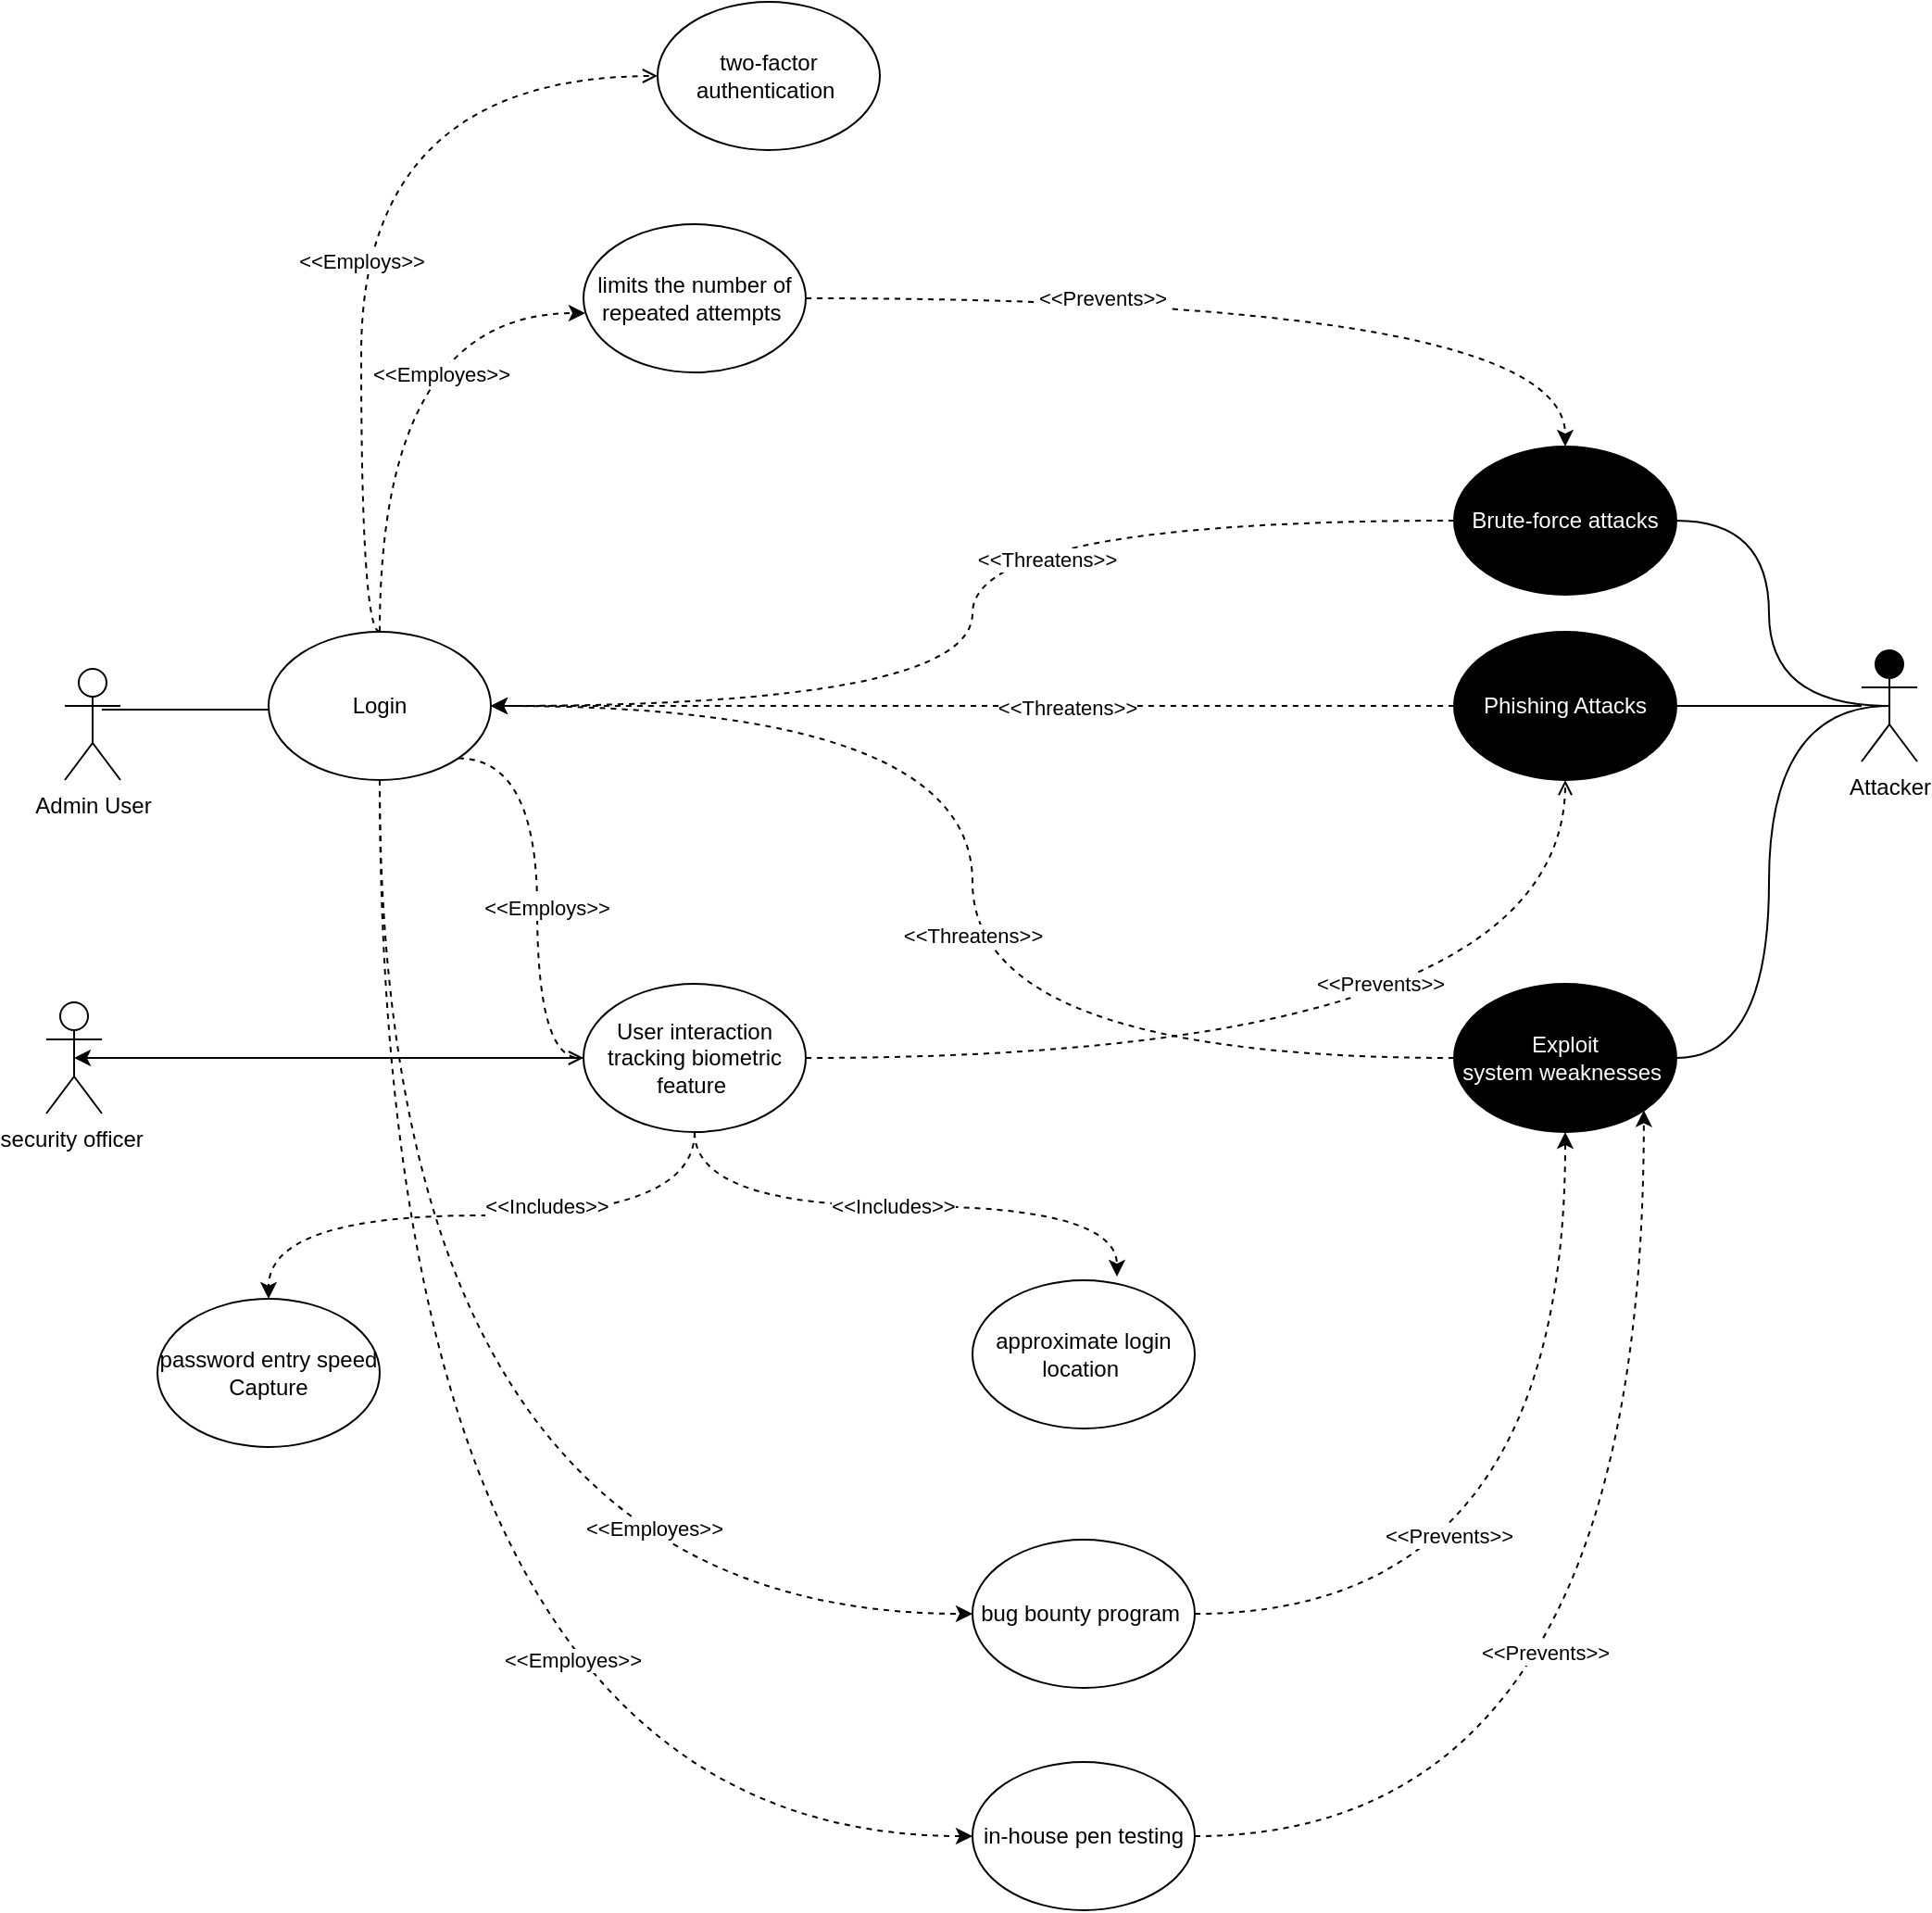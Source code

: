 <mxfile version="22.1.9" type="github">
  <diagram name="Page-1" id="T9zdmiond6JhiQj3uHd5">
    <mxGraphModel dx="1434" dy="1858" grid="1" gridSize="10" guides="1" tooltips="1" connect="1" arrows="1" fold="1" page="1" pageScale="1" pageWidth="850" pageHeight="1100" math="0" shadow="0">
      <root>
        <mxCell id="0" />
        <mxCell id="1" parent="0" />
        <mxCell id="Tg4liNHaS1vQK-Uu6dx9-2" value="security officer&amp;nbsp;" style="shape=umlActor;verticalLabelPosition=bottom;verticalAlign=top;html=1;outlineConnect=0;fillColor=#FFFFFF;" vertex="1" parent="1">
          <mxGeometry x="80" y="370" width="30" height="60" as="geometry" />
        </mxCell>
        <mxCell id="Tg4liNHaS1vQK-Uu6dx9-3" value="" style="endArrow=none;html=1;" edge="1" parent="1">
          <mxGeometry width="50" height="50" relative="1" as="geometry">
            <mxPoint x="110" y="212" as="sourcePoint" />
            <mxPoint x="200" y="212" as="targetPoint" />
          </mxGeometry>
        </mxCell>
        <mxCell id="Tg4liNHaS1vQK-Uu6dx9-4" style="edgeStyle=orthogonalEdgeStyle;rounded=1;orthogonalLoop=1;jettySize=auto;html=1;entryX=0;entryY=0.5;entryDx=0;entryDy=0;dashed=1;strokeWidth=1;endFill=0;endArrow=open;curved=1;exitX=0.5;exitY=0;exitDx=0;exitDy=0;" edge="1" parent="1" source="Tg4liNHaS1vQK-Uu6dx9-10" target="Tg4liNHaS1vQK-Uu6dx9-16">
          <mxGeometry relative="1" as="geometry">
            <Array as="points">
              <mxPoint x="250" y="170" />
              <mxPoint x="250" y="-130" />
            </Array>
          </mxGeometry>
        </mxCell>
        <mxCell id="Tg4liNHaS1vQK-Uu6dx9-5" value="&amp;lt;&amp;lt;Employs&amp;gt;&amp;gt;" style="edgeLabel;html=1;align=center;verticalAlign=middle;resizable=0;points=[];" vertex="1" connectable="0" parent="Tg4liNHaS1vQK-Uu6dx9-4">
          <mxGeometry x="-0.351" y="-26" relative="1" as="geometry">
            <mxPoint x="-26" y="-58" as="offset" />
          </mxGeometry>
        </mxCell>
        <mxCell id="Tg4liNHaS1vQK-Uu6dx9-6" style="edgeStyle=orthogonalEdgeStyle;orthogonalLoop=1;jettySize=auto;html=1;exitX=0.5;exitY=1;exitDx=0;exitDy=0;entryX=0;entryY=0.5;entryDx=0;entryDy=0;curved=1;dashed=1;" edge="1" parent="1" source="Tg4liNHaS1vQK-Uu6dx9-10" target="Tg4liNHaS1vQK-Uu6dx9-45">
          <mxGeometry relative="1" as="geometry" />
        </mxCell>
        <mxCell id="Tg4liNHaS1vQK-Uu6dx9-7" value="&amp;lt;&amp;lt;Employes&amp;gt;&amp;gt;" style="edgeLabel;html=1;align=center;verticalAlign=middle;resizable=0;points=[];" vertex="1" connectable="0" parent="Tg4liNHaS1vQK-Uu6dx9-6">
          <mxGeometry x="0.553" y="46" relative="1" as="geometry">
            <mxPoint as="offset" />
          </mxGeometry>
        </mxCell>
        <mxCell id="Tg4liNHaS1vQK-Uu6dx9-8" style="edgeStyle=orthogonalEdgeStyle;orthogonalLoop=1;jettySize=auto;html=1;exitX=0.5;exitY=1;exitDx=0;exitDy=0;entryX=0;entryY=0.5;entryDx=0;entryDy=0;curved=1;dashed=1;" edge="1" parent="1" source="Tg4liNHaS1vQK-Uu6dx9-10" target="Tg4liNHaS1vQK-Uu6dx9-48">
          <mxGeometry relative="1" as="geometry" />
        </mxCell>
        <mxCell id="Tg4liNHaS1vQK-Uu6dx9-9" value="&amp;lt;&amp;lt;Employes&amp;gt;&amp;gt;" style="edgeLabel;html=1;align=center;verticalAlign=middle;resizable=0;points=[];" vertex="1" connectable="0" parent="Tg4liNHaS1vQK-Uu6dx9-8">
          <mxGeometry x="0.513" y="95" relative="1" as="geometry">
            <mxPoint as="offset" />
          </mxGeometry>
        </mxCell>
        <mxCell id="Tg4liNHaS1vQK-Uu6dx9-10" value="Login" style="ellipse;whiteSpace=wrap;html=1;fillColor=#FFFFFF;" vertex="1" parent="1">
          <mxGeometry x="200" y="170" width="120" height="80" as="geometry" />
        </mxCell>
        <mxCell id="Tg4liNHaS1vQK-Uu6dx9-11" style="edgeStyle=orthogonalEdgeStyle;orthogonalLoop=1;jettySize=auto;html=1;exitX=0.5;exitY=1;exitDx=0;exitDy=0;entryX=0.5;entryY=0;entryDx=0;entryDy=0;curved=1;dashed=1;" edge="1" parent="1" source="Tg4liNHaS1vQK-Uu6dx9-13" target="Tg4liNHaS1vQK-Uu6dx9-26">
          <mxGeometry relative="1" as="geometry" />
        </mxCell>
        <mxCell id="Tg4liNHaS1vQK-Uu6dx9-12" value="&amp;lt;&amp;lt;Includes&amp;gt;&amp;gt;" style="edgeLabel;html=1;align=center;verticalAlign=middle;resizable=0;points=[];" vertex="1" connectable="0" parent="Tg4liNHaS1vQK-Uu6dx9-11">
          <mxGeometry x="0.15" y="-3" relative="1" as="geometry">
            <mxPoint x="59" y="-2" as="offset" />
          </mxGeometry>
        </mxCell>
        <mxCell id="Tg4liNHaS1vQK-Uu6dx9-13" value="User interaction&lt;br/&gt;tracking biometric feature&amp;nbsp;" style="ellipse;whiteSpace=wrap;html=1;fillColor=#FFFFFF;" vertex="1" parent="1">
          <mxGeometry x="370" y="360" width="120" height="80" as="geometry" />
        </mxCell>
        <mxCell id="Tg4liNHaS1vQK-Uu6dx9-14" value="" style="endArrow=open;dashed=1;html=1;entryX=0;entryY=0.5;entryDx=0;entryDy=0;edgeStyle=orthogonalEdgeStyle;curved=1;endFill=0;strokeWidth=1;exitX=1;exitY=1;exitDx=0;exitDy=0;" edge="1" parent="1" source="Tg4liNHaS1vQK-Uu6dx9-10" target="Tg4liNHaS1vQK-Uu6dx9-13">
          <mxGeometry width="50" height="50" relative="1" as="geometry">
            <mxPoint x="180" y="340" as="sourcePoint" />
            <mxPoint x="170" y="320" as="targetPoint" />
          </mxGeometry>
        </mxCell>
        <mxCell id="Tg4liNHaS1vQK-Uu6dx9-15" value="&amp;lt;&amp;lt;Employs&amp;gt;&amp;gt;" style="edgeLabel;html=1;align=center;verticalAlign=middle;resizable=0;points=[];" vertex="1" connectable="0" parent="Tg4liNHaS1vQK-Uu6dx9-14">
          <mxGeometry x="0.165" y="21" relative="1" as="geometry">
            <mxPoint x="-16" y="-10" as="offset" />
          </mxGeometry>
        </mxCell>
        <mxCell id="Tg4liNHaS1vQK-Uu6dx9-16" value="two-factor&lt;br/&gt;authentication&amp;nbsp;" style="ellipse;whiteSpace=wrap;html=1;" vertex="1" parent="1">
          <mxGeometry x="410" y="-170" width="120" height="80" as="geometry" />
        </mxCell>
        <mxCell id="Tg4liNHaS1vQK-Uu6dx9-17" style="edgeStyle=orthogonalEdgeStyle;rounded=0;orthogonalLoop=1;jettySize=auto;html=1;entryX=1;entryY=0.5;entryDx=0;entryDy=0;endArrow=none;endFill=0;" edge="1" parent="1" source="Tg4liNHaS1vQK-Uu6dx9-20">
          <mxGeometry relative="1" as="geometry">
            <mxPoint x="960" y="210" as="targetPoint" />
          </mxGeometry>
        </mxCell>
        <mxCell id="Tg4liNHaS1vQK-Uu6dx9-18" style="edgeStyle=orthogonalEdgeStyle;orthogonalLoop=1;jettySize=auto;html=1;exitX=0.5;exitY=0.5;exitDx=0;exitDy=0;exitPerimeter=0;entryX=1;entryY=0.5;entryDx=0;entryDy=0;curved=1;endArrow=none;endFill=0;" edge="1" parent="1" source="Tg4liNHaS1vQK-Uu6dx9-20" target="Tg4liNHaS1vQK-Uu6dx9-34">
          <mxGeometry relative="1" as="geometry" />
        </mxCell>
        <mxCell id="Tg4liNHaS1vQK-Uu6dx9-19" style="edgeStyle=orthogonalEdgeStyle;orthogonalLoop=1;jettySize=auto;html=1;exitX=0.5;exitY=0.5;exitDx=0;exitDy=0;exitPerimeter=0;entryX=1;entryY=0.5;entryDx=0;entryDy=0;curved=1;endArrow=none;endFill=0;" edge="1" parent="1" source="Tg4liNHaS1vQK-Uu6dx9-20" target="Tg4liNHaS1vQK-Uu6dx9-42">
          <mxGeometry relative="1" as="geometry" />
        </mxCell>
        <mxCell id="Tg4liNHaS1vQK-Uu6dx9-20" value="Attacker" style="shape=umlActor;verticalLabelPosition=bottom;verticalAlign=top;html=1;outlineConnect=0;fillColor=#000000;" vertex="1" parent="1">
          <mxGeometry x="1060" y="180" width="30" height="60" as="geometry" />
        </mxCell>
        <mxCell id="Tg4liNHaS1vQK-Uu6dx9-21" style="edgeStyle=orthogonalEdgeStyle;curved=1;rounded=0;orthogonalLoop=1;jettySize=auto;html=1;entryX=1;entryY=0.5;entryDx=0;entryDy=0;dashed=1;endArrow=open;endFill=0;strokeWidth=1;" edge="1" parent="1" source="Tg4liNHaS1vQK-Uu6dx9-23">
          <mxGeometry relative="1" as="geometry">
            <mxPoint x="320" y="210" as="targetPoint" />
          </mxGeometry>
        </mxCell>
        <mxCell id="Tg4liNHaS1vQK-Uu6dx9-22" value="&amp;lt;&amp;lt;Threatens&amp;gt;&amp;gt;" style="edgeLabel;html=1;align=center;verticalAlign=middle;resizable=0;points=[];" vertex="1" connectable="0" parent="Tg4liNHaS1vQK-Uu6dx9-21">
          <mxGeometry x="0.114" y="1" relative="1" as="geometry">
            <mxPoint x="80" y="-1" as="offset" />
          </mxGeometry>
        </mxCell>
        <mxCell id="Tg4liNHaS1vQK-Uu6dx9-23" value="Phishing Attacks" style="ellipse;whiteSpace=wrap;html=1;fillColor=#000000;fontColor=#FFFFFF;" vertex="1" parent="1">
          <mxGeometry x="840" y="170" width="120" height="80" as="geometry" />
        </mxCell>
        <mxCell id="Tg4liNHaS1vQK-Uu6dx9-24" style="edgeStyle=orthogonalEdgeStyle;curved=1;rounded=0;orthogonalLoop=1;jettySize=auto;html=1;dashed=1;endArrow=open;endFill=0;strokeWidth=1;exitX=1;exitY=0.5;exitDx=0;exitDy=0;entryX=0.5;entryY=1;entryDx=0;entryDy=0;" edge="1" parent="1" source="Tg4liNHaS1vQK-Uu6dx9-13" target="Tg4liNHaS1vQK-Uu6dx9-23">
          <mxGeometry relative="1" as="geometry">
            <mxPoint x="430" y="280" as="targetPoint" />
            <mxPoint x="440" y="350" as="sourcePoint" />
          </mxGeometry>
        </mxCell>
        <mxCell id="Tg4liNHaS1vQK-Uu6dx9-25" value="&amp;lt;&amp;lt;Prevents&amp;gt;&amp;gt;" style="edgeLabel;html=1;align=center;verticalAlign=middle;resizable=0;points=[];" vertex="1" connectable="0" parent="Tg4liNHaS1vQK-Uu6dx9-24">
          <mxGeometry x="-0.229" y="23" relative="1" as="geometry">
            <mxPoint x="94" y="-17" as="offset" />
          </mxGeometry>
        </mxCell>
        <mxCell id="Tg4liNHaS1vQK-Uu6dx9-26" value="password entry speed Capture" style="ellipse;whiteSpace=wrap;html=1;fillColor=#FFFFFF;" vertex="1" parent="1">
          <mxGeometry x="140" y="530" width="120" height="80" as="geometry" />
        </mxCell>
        <mxCell id="Tg4liNHaS1vQK-Uu6dx9-27" value="approximate login location&amp;nbsp;" style="ellipse;whiteSpace=wrap;html=1;fillColor=#FFFFFF;" vertex="1" parent="1">
          <mxGeometry x="580" y="520" width="120" height="80" as="geometry" />
        </mxCell>
        <mxCell id="Tg4liNHaS1vQK-Uu6dx9-28" style="edgeStyle=orthogonalEdgeStyle;orthogonalLoop=1;jettySize=auto;html=1;exitX=0.5;exitY=1;exitDx=0;exitDy=0;entryX=0.65;entryY=-0.025;entryDx=0;entryDy=0;entryPerimeter=0;curved=1;dashed=1;" edge="1" parent="1" source="Tg4liNHaS1vQK-Uu6dx9-13" target="Tg4liNHaS1vQK-Uu6dx9-27">
          <mxGeometry relative="1" as="geometry" />
        </mxCell>
        <mxCell id="Tg4liNHaS1vQK-Uu6dx9-29" value="&amp;lt;&amp;lt;Includes&amp;gt;&amp;gt;" style="edgeLabel;html=1;align=center;verticalAlign=middle;resizable=0;points=[];" vertex="1" connectable="0" parent="Tg4liNHaS1vQK-Uu6dx9-28">
          <mxGeometry x="-0.042" relative="1" as="geometry">
            <mxPoint as="offset" />
          </mxGeometry>
        </mxCell>
        <mxCell id="Tg4liNHaS1vQK-Uu6dx9-30" value="Admin User" style="shape=umlActor;verticalLabelPosition=bottom;verticalAlign=top;html=1;outlineConnect=0;fillColor=#FFFFFF;" vertex="1" parent="1">
          <mxGeometry x="90" y="190" width="30" height="60" as="geometry" />
        </mxCell>
        <mxCell id="Tg4liNHaS1vQK-Uu6dx9-31" style="edgeStyle=orthogonalEdgeStyle;orthogonalLoop=1;jettySize=auto;html=1;exitX=0;exitY=0.5;exitDx=0;exitDy=0;entryX=0.5;entryY=0.5;entryDx=0;entryDy=0;entryPerimeter=0;curved=1;" edge="1" parent="1" source="Tg4liNHaS1vQK-Uu6dx9-13" target="Tg4liNHaS1vQK-Uu6dx9-2">
          <mxGeometry relative="1" as="geometry" />
        </mxCell>
        <mxCell id="Tg4liNHaS1vQK-Uu6dx9-32" style="edgeStyle=orthogonalEdgeStyle;orthogonalLoop=1;jettySize=auto;html=1;exitX=0;exitY=0.5;exitDx=0;exitDy=0;entryX=1;entryY=0.5;entryDx=0;entryDy=0;curved=1;dashed=1;" edge="1" parent="1" source="Tg4liNHaS1vQK-Uu6dx9-34" target="Tg4liNHaS1vQK-Uu6dx9-10">
          <mxGeometry relative="1" as="geometry" />
        </mxCell>
        <mxCell id="Tg4liNHaS1vQK-Uu6dx9-33" value="&amp;lt;&amp;lt;Threatens&amp;gt;&amp;gt;" style="edgeLabel;html=1;align=center;verticalAlign=middle;resizable=0;points=[];" vertex="1" connectable="0" parent="Tg4liNHaS1vQK-Uu6dx9-32">
          <mxGeometry x="-0.131" y="14" relative="1" as="geometry">
            <mxPoint x="26" y="11" as="offset" />
          </mxGeometry>
        </mxCell>
        <mxCell id="Tg4liNHaS1vQK-Uu6dx9-34" value="Brute-force attacks" style="ellipse;whiteSpace=wrap;html=1;fillColor=#000000;fontColor=#FFFFFF;" vertex="1" parent="1">
          <mxGeometry x="840" y="70" width="120" height="80" as="geometry" />
        </mxCell>
        <mxCell id="Tg4liNHaS1vQK-Uu6dx9-35" style="edgeStyle=orthogonalEdgeStyle;orthogonalLoop=1;jettySize=auto;html=1;exitX=1;exitY=0.5;exitDx=0;exitDy=0;entryX=0.5;entryY=0;entryDx=0;entryDy=0;curved=1;dashed=1;" edge="1" parent="1" source="Tg4liNHaS1vQK-Uu6dx9-37" target="Tg4liNHaS1vQK-Uu6dx9-34">
          <mxGeometry relative="1" as="geometry" />
        </mxCell>
        <mxCell id="Tg4liNHaS1vQK-Uu6dx9-36" value="&amp;lt;&amp;lt;Prevents&amp;gt;&amp;gt;" style="edgeLabel;html=1;align=center;verticalAlign=middle;resizable=0;points=[];" vertex="1" connectable="0" parent="Tg4liNHaS1vQK-Uu6dx9-35">
          <mxGeometry x="-0.171" y="-12" relative="1" as="geometry">
            <mxPoint x="-43" y="-12" as="offset" />
          </mxGeometry>
        </mxCell>
        <mxCell id="Tg4liNHaS1vQK-Uu6dx9-37" value="limits the number of repeated attempts&amp;nbsp;" style="ellipse;whiteSpace=wrap;html=1;" vertex="1" parent="1">
          <mxGeometry x="370" y="-50" width="120" height="80" as="geometry" />
        </mxCell>
        <mxCell id="Tg4liNHaS1vQK-Uu6dx9-38" style="edgeStyle=orthogonalEdgeStyle;orthogonalLoop=1;jettySize=auto;html=1;exitX=0.5;exitY=0;exitDx=0;exitDy=0;entryX=0.008;entryY=0.6;entryDx=0;entryDy=0;entryPerimeter=0;curved=1;dashed=1;" edge="1" parent="1" source="Tg4liNHaS1vQK-Uu6dx9-10" target="Tg4liNHaS1vQK-Uu6dx9-37">
          <mxGeometry relative="1" as="geometry" />
        </mxCell>
        <mxCell id="Tg4liNHaS1vQK-Uu6dx9-39" value="&amp;lt;&amp;lt;Employes&amp;gt;&amp;gt;" style="edgeLabel;html=1;align=center;verticalAlign=middle;resizable=0;points=[];" vertex="1" connectable="0" parent="Tg4liNHaS1vQK-Uu6dx9-38">
          <mxGeometry x="-0.246" y="-33" relative="1" as="geometry">
            <mxPoint y="-33" as="offset" />
          </mxGeometry>
        </mxCell>
        <mxCell id="Tg4liNHaS1vQK-Uu6dx9-40" style="edgeStyle=orthogonalEdgeStyle;orthogonalLoop=1;jettySize=auto;html=1;exitX=0;exitY=0.5;exitDx=0;exitDy=0;entryX=1;entryY=0.5;entryDx=0;entryDy=0;curved=1;dashed=1;" edge="1" parent="1" source="Tg4liNHaS1vQK-Uu6dx9-42" target="Tg4liNHaS1vQK-Uu6dx9-10">
          <mxGeometry relative="1" as="geometry" />
        </mxCell>
        <mxCell id="Tg4liNHaS1vQK-Uu6dx9-41" value="&amp;lt;&amp;lt;Threatens&amp;gt;&amp;gt;" style="edgeLabel;html=1;align=center;verticalAlign=middle;resizable=0;points=[];" vertex="1" connectable="0" parent="Tg4liNHaS1vQK-Uu6dx9-40">
          <mxGeometry x="-0.081" relative="1" as="geometry">
            <mxPoint as="offset" />
          </mxGeometry>
        </mxCell>
        <mxCell id="Tg4liNHaS1vQK-Uu6dx9-42" value="Exploit system&amp;nbsp;weaknesses&amp;nbsp;" style="ellipse;whiteSpace=wrap;html=1;fillColor=#000000;fontColor=#FFFFFF;" vertex="1" parent="1">
          <mxGeometry x="840" y="360" width="120" height="80" as="geometry" />
        </mxCell>
        <mxCell id="Tg4liNHaS1vQK-Uu6dx9-43" style="edgeStyle=orthogonalEdgeStyle;orthogonalLoop=1;jettySize=auto;html=1;exitX=1;exitY=0.5;exitDx=0;exitDy=0;entryX=0.5;entryY=1;entryDx=0;entryDy=0;curved=1;dashed=1;" edge="1" parent="1" source="Tg4liNHaS1vQK-Uu6dx9-45" target="Tg4liNHaS1vQK-Uu6dx9-42">
          <mxGeometry relative="1" as="geometry" />
        </mxCell>
        <mxCell id="Tg4liNHaS1vQK-Uu6dx9-44" value="&amp;lt;&amp;lt;Prevents&amp;gt;&amp;gt;" style="edgeLabel;html=1;align=center;verticalAlign=middle;resizable=0;points=[];" vertex="1" connectable="0" parent="Tg4liNHaS1vQK-Uu6dx9-43">
          <mxGeometry x="-0.404" y="42" relative="1" as="geometry">
            <mxPoint as="offset" />
          </mxGeometry>
        </mxCell>
        <mxCell id="Tg4liNHaS1vQK-Uu6dx9-45" value="bug bounty program&amp;nbsp;" style="ellipse;whiteSpace=wrap;html=1;fillColor=#FFFFFF;" vertex="1" parent="1">
          <mxGeometry x="580" y="660" width="120" height="80" as="geometry" />
        </mxCell>
        <mxCell id="Tg4liNHaS1vQK-Uu6dx9-46" style="edgeStyle=orthogonalEdgeStyle;orthogonalLoop=1;jettySize=auto;html=1;exitX=1;exitY=0.5;exitDx=0;exitDy=0;entryX=1;entryY=1;entryDx=0;entryDy=0;curved=1;dashed=1;" edge="1" parent="1" source="Tg4liNHaS1vQK-Uu6dx9-48" target="Tg4liNHaS1vQK-Uu6dx9-42">
          <mxGeometry relative="1" as="geometry" />
        </mxCell>
        <mxCell id="Tg4liNHaS1vQK-Uu6dx9-47" value="&amp;lt;&amp;lt;Prevents&amp;gt;&amp;gt;" style="edgeLabel;html=1;align=center;verticalAlign=middle;resizable=0;points=[];" vertex="1" connectable="0" parent="Tg4liNHaS1vQK-Uu6dx9-46">
          <mxGeometry x="0.079" y="54" relative="1" as="geometry">
            <mxPoint as="offset" />
          </mxGeometry>
        </mxCell>
        <mxCell id="Tg4liNHaS1vQK-Uu6dx9-48" value="in-house pen testing" style="ellipse;whiteSpace=wrap;html=1;fillColor=#FFFFFF;" vertex="1" parent="1">
          <mxGeometry x="580" y="780" width="120" height="80" as="geometry" />
        </mxCell>
      </root>
    </mxGraphModel>
  </diagram>
</mxfile>

